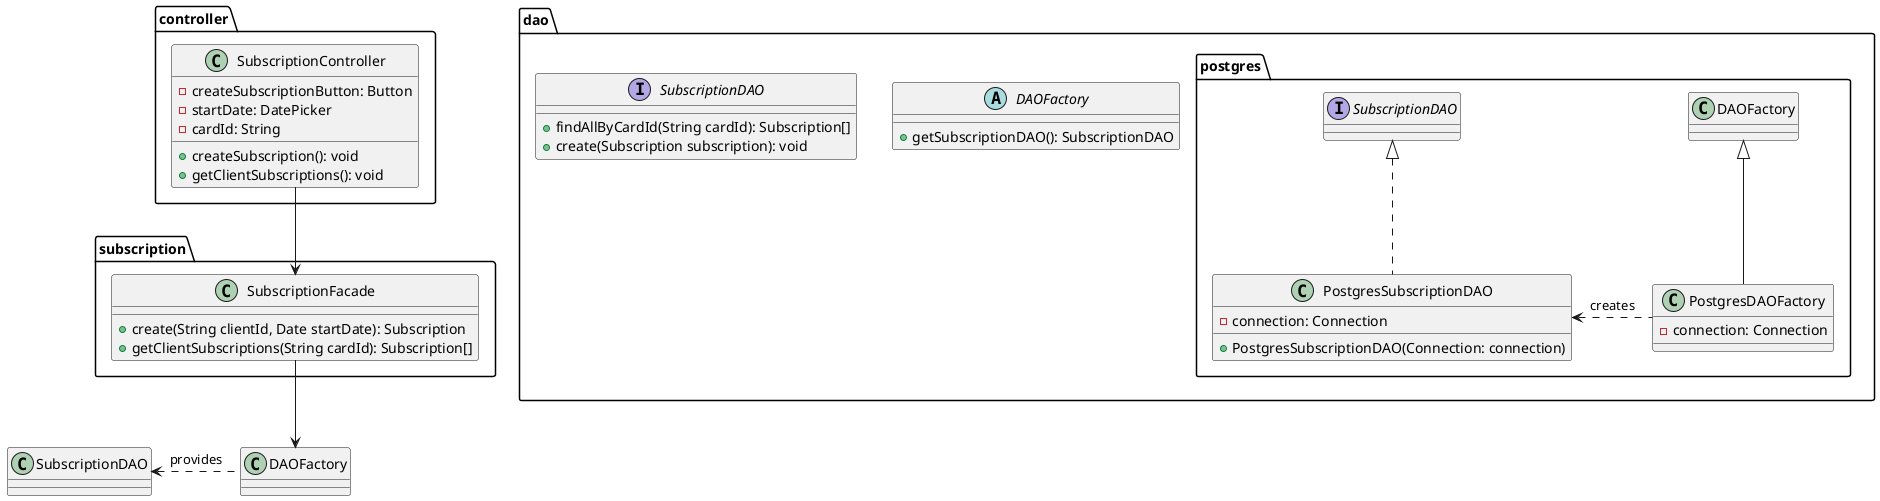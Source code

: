 @startuml

package controller {

  class SubscriptionController {
    -createSubscriptionButton: Button
    -startDate: DatePicker
    -cardId: String
    +createSubscription(): void
    +getClientSubscriptions(): void
  }

}

package subscription {
  class SubscriptionFacade {
    +create(String clientId, Date startDate): Subscription
    +getClientSubscriptions(String cardId): Subscription[]
  }
}

package dao {
  abstract class DAOFactory {
    +getSubscriptionDAO(): SubscriptionDAO
  }

  interface SubscriptionDAO {
    +findAllByCardId(String cardId): Subscription[]
    +create(Subscription subscription): void
  }

  package postgres {

    class PostgresSubscriptionDAO implements SubscriptionDAO {
      -connection: Connection
      +PostgresSubscriptionDAO(Connection: connection)
    }

    class PostgresDAOFactory extends DAOFactory {
      -connection: Connection
    }

  }

}

PostgresDAOFactory .left> PostgresSubscriptionDAO : "creates"
DAOFactory .left> SubscriptionDAO : "provides"

' Inter-packages relations

SubscriptionFacade -down-> DAOFactory
SubscriptionController --> SubscriptionFacade

@enduml
